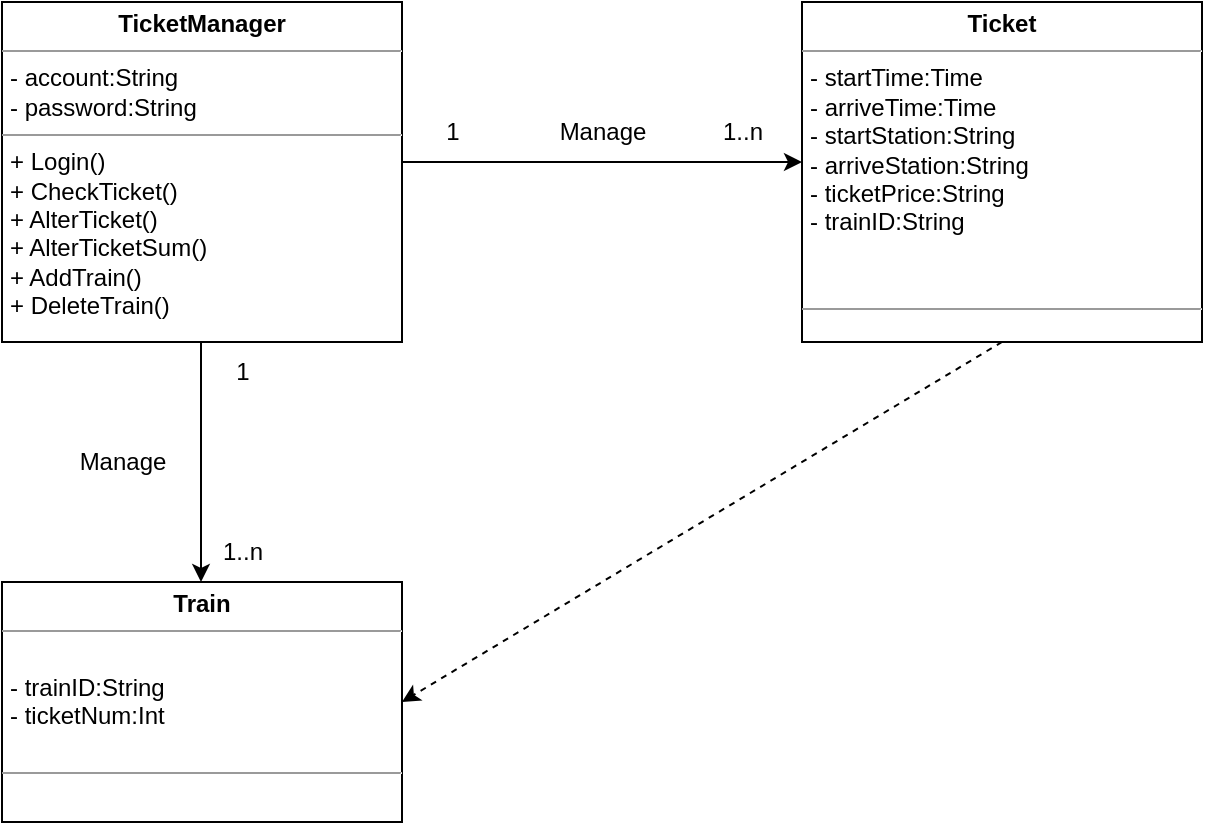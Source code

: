 <mxfile version="22.1.16" type="github">
  <diagram name="第 1 页" id="6vOaz0LtEbp_XkZ6t-C6">
    <mxGraphModel dx="1050" dy="522" grid="1" gridSize="10" guides="1" tooltips="1" connect="1" arrows="1" fold="1" page="1" pageScale="1" pageWidth="827" pageHeight="1169" math="0" shadow="0">
      <root>
        <mxCell id="0" />
        <mxCell id="1" parent="0" />
        <mxCell id="a9FGfrPmpgEFDqe9KBRA-1" value="&lt;p style=&quot;margin:0px;margin-top:4px;text-align:center;&quot;&gt;&lt;b&gt;TicketManager&lt;/b&gt;&lt;/p&gt;&lt;hr size=&quot;1&quot;&gt;&lt;p style=&quot;margin:0px;margin-left:4px;&quot;&gt;- account:String&lt;br&gt;- password:String&lt;/p&gt;&lt;hr size=&quot;1&quot;&gt;&lt;p style=&quot;margin:0px;margin-left:4px;&quot;&gt;+ Login()&lt;br&gt;+ CheckTicket()&lt;/p&gt;&lt;p style=&quot;margin:0px;margin-left:4px;&quot;&gt;+ AlterTicket()&lt;/p&gt;&lt;p style=&quot;margin:0px;margin-left:4px;&quot;&gt;+ AlterTicketSum()&lt;br&gt;&lt;/p&gt;&lt;p style=&quot;margin:0px;margin-left:4px;&quot;&gt;+ AddTrain()&lt;/p&gt;&lt;p style=&quot;margin:0px;margin-left:4px;&quot;&gt;+ DeleteTrain()&lt;/p&gt;" style="verticalAlign=top;align=left;overflow=fill;fontSize=12;fontFamily=Helvetica;html=1;whiteSpace=wrap;" vertex="1" parent="1">
          <mxGeometry x="80" y="80" width="200" height="170" as="geometry" />
        </mxCell>
        <mxCell id="a9FGfrPmpgEFDqe9KBRA-2" value="&lt;p style=&quot;margin:0px;margin-top:4px;text-align:center;&quot;&gt;&lt;b&gt;Ticket&lt;/b&gt;&lt;/p&gt;&lt;hr size=&quot;1&quot;&gt;&lt;p style=&quot;margin:0px;margin-left:4px;&quot;&gt;- startTime:Time&lt;br&gt;- arriveTime:Time&lt;/p&gt;&lt;p style=&quot;margin:0px;margin-left:4px;&quot;&gt;- startStation:String&lt;br style=&quot;border-color: var(--border-color);&quot;&gt;&lt;/p&gt;&lt;p style=&quot;margin:0px;margin-left:4px;&quot;&gt;- arriveStation:String&lt;br&gt;&lt;/p&gt;&lt;p style=&quot;margin:0px;margin-left:4px;&quot;&gt;- ticketPrice:String&lt;br&gt;&lt;/p&gt;&lt;p style=&quot;margin:0px;margin-left:4px;&quot;&gt;- trainID:String&lt;br&gt;&lt;/p&gt;&lt;p style=&quot;margin:0px;margin-left:4px;&quot;&gt;&lt;br&gt;&lt;/p&gt;&lt;p style=&quot;margin:0px;margin-left:4px;&quot;&gt;&lt;br&gt;&lt;/p&gt;&lt;hr size=&quot;1&quot;&gt;&lt;p style=&quot;margin:0px;margin-left:4px;&quot;&gt;&lt;br&gt;&lt;/p&gt;" style="verticalAlign=top;align=left;overflow=fill;fontSize=12;fontFamily=Helvetica;html=1;whiteSpace=wrap;" vertex="1" parent="1">
          <mxGeometry x="480" y="80" width="200" height="170" as="geometry" />
        </mxCell>
        <mxCell id="a9FGfrPmpgEFDqe9KBRA-3" value="&lt;p style=&quot;margin:0px;margin-top:4px;text-align:center;&quot;&gt;&lt;b&gt;Train&lt;/b&gt;&lt;/p&gt;&lt;hr size=&quot;1&quot;&gt;&lt;p style=&quot;margin:0px;margin-left:4px;&quot;&gt;&lt;br&gt;&lt;/p&gt;&lt;p style=&quot;margin:0px;margin-left:4px;&quot;&gt;- trainID:String&lt;br&gt;&lt;/p&gt;&lt;p style=&quot;margin:0px;margin-left:4px;&quot;&gt;- ticketNum:Int&lt;/p&gt;&lt;p style=&quot;margin:0px;margin-left:4px;&quot;&gt;&lt;br&gt;&lt;/p&gt;&lt;hr size=&quot;1&quot;&gt;&lt;p style=&quot;margin:0px;margin-left:4px;&quot;&gt;&lt;br&gt;&lt;/p&gt;" style="verticalAlign=top;align=left;overflow=fill;fontSize=12;fontFamily=Helvetica;html=1;whiteSpace=wrap;" vertex="1" parent="1">
          <mxGeometry x="80" y="370" width="200" height="120" as="geometry" />
        </mxCell>
        <mxCell id="a9FGfrPmpgEFDqe9KBRA-4" value="" style="endArrow=classic;html=1;rounded=0;" edge="1" parent="1">
          <mxGeometry width="50" height="50" relative="1" as="geometry">
            <mxPoint x="280" y="160" as="sourcePoint" />
            <mxPoint x="480" y="160" as="targetPoint" />
          </mxGeometry>
        </mxCell>
        <mxCell id="a9FGfrPmpgEFDqe9KBRA-6" value="&lt;font style=&quot;font-size: 12px;&quot;&gt;Manage&lt;/font&gt;" style="edgeLabel;html=1;align=center;verticalAlign=middle;resizable=0;points=[];" vertex="1" connectable="0" parent="a9FGfrPmpgEFDqe9KBRA-4">
          <mxGeometry x="-0.032" y="1" relative="1" as="geometry">
            <mxPoint x="3" y="-14" as="offset" />
          </mxGeometry>
        </mxCell>
        <mxCell id="a9FGfrPmpgEFDqe9KBRA-5" value="" style="endArrow=classic;html=1;rounded=0;" edge="1" parent="1">
          <mxGeometry width="50" height="50" relative="1" as="geometry">
            <mxPoint x="179.5" y="250" as="sourcePoint" />
            <mxPoint x="179.5" y="370" as="targetPoint" />
          </mxGeometry>
        </mxCell>
        <mxCell id="a9FGfrPmpgEFDqe9KBRA-7" value="&lt;font style=&quot;font-size: 12px;&quot;&gt;Manage&lt;/font&gt;" style="edgeLabel;html=1;align=center;verticalAlign=middle;resizable=0;points=[];" vertex="1" connectable="0" parent="1">
          <mxGeometry x="140" y="310" as="geometry" />
        </mxCell>
        <mxCell id="a9FGfrPmpgEFDqe9KBRA-8" value="1" style="text;html=1;align=center;verticalAlign=middle;resizable=0;points=[];autosize=1;strokeColor=none;fillColor=none;" vertex="1" parent="1">
          <mxGeometry x="185" y="250" width="30" height="30" as="geometry" />
        </mxCell>
        <mxCell id="a9FGfrPmpgEFDqe9KBRA-9" value="1..n" style="text;html=1;align=center;verticalAlign=middle;resizable=0;points=[];autosize=1;strokeColor=none;fillColor=none;" vertex="1" parent="1">
          <mxGeometry x="180" y="340" width="40" height="30" as="geometry" />
        </mxCell>
        <mxCell id="a9FGfrPmpgEFDqe9KBRA-10" value="1" style="text;html=1;align=center;verticalAlign=middle;resizable=0;points=[];autosize=1;strokeColor=none;fillColor=none;" vertex="1" parent="1">
          <mxGeometry x="290" y="130" width="30" height="30" as="geometry" />
        </mxCell>
        <mxCell id="a9FGfrPmpgEFDqe9KBRA-11" value="1..n" style="text;html=1;align=center;verticalAlign=middle;resizable=0;points=[];autosize=1;strokeColor=none;fillColor=none;" vertex="1" parent="1">
          <mxGeometry x="430" y="130" width="40" height="30" as="geometry" />
        </mxCell>
        <mxCell id="a9FGfrPmpgEFDqe9KBRA-12" value="" style="endArrow=classic;html=1;rounded=0;entryX=1;entryY=0.5;entryDx=0;entryDy=0;exitX=0.5;exitY=1;exitDx=0;exitDy=0;dashed=1;" edge="1" parent="1" source="a9FGfrPmpgEFDqe9KBRA-2" target="a9FGfrPmpgEFDqe9KBRA-3">
          <mxGeometry width="50" height="50" relative="1" as="geometry">
            <mxPoint x="390" y="300" as="sourcePoint" />
            <mxPoint x="440" y="250" as="targetPoint" />
          </mxGeometry>
        </mxCell>
      </root>
    </mxGraphModel>
  </diagram>
</mxfile>
